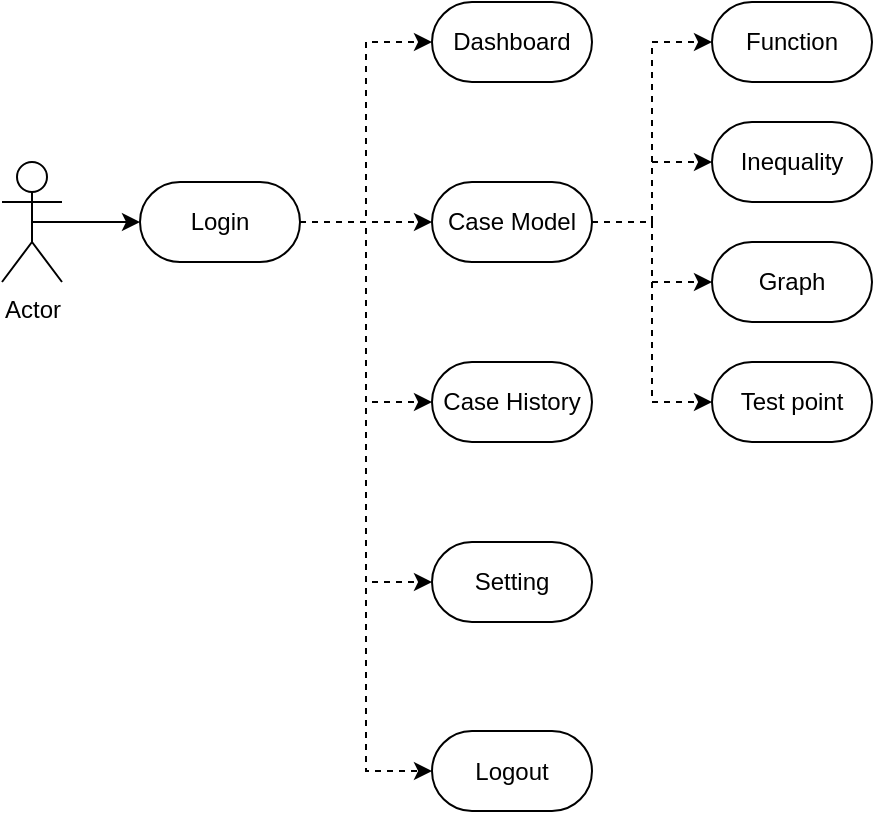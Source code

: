 <mxfile version="17.4.0" type="github" pages="6">
  <diagram id="x2OnH4yaNspLiFPI2viS" name="Use Case">
    <mxGraphModel dx="1082" dy="600" grid="1" gridSize="10" guides="1" tooltips="1" connect="1" arrows="1" fold="1" page="1" pageScale="1" pageWidth="827" pageHeight="1169" math="0" shadow="0">
      <root>
        <mxCell id="0" />
        <mxCell id="1" parent="0" />
        <mxCell id="QAJxTiEdz3j_jY4yzLuw-5" style="edgeStyle=orthogonalEdgeStyle;rounded=0;orthogonalLoop=1;jettySize=auto;html=1;exitX=0.5;exitY=0.5;exitDx=0;exitDy=0;exitPerimeter=0;entryX=0;entryY=0.5;entryDx=0;entryDy=0;" parent="1" source="QAJxTiEdz3j_jY4yzLuw-1" target="QAJxTiEdz3j_jY4yzLuw-4" edge="1">
          <mxGeometry relative="1" as="geometry" />
        </mxCell>
        <mxCell id="QAJxTiEdz3j_jY4yzLuw-1" value="Actor" style="shape=umlActor;verticalLabelPosition=bottom;verticalAlign=top;html=1;outlineConnect=0;" parent="1" vertex="1">
          <mxGeometry x="196" y="462" width="30" height="60" as="geometry" />
        </mxCell>
        <mxCell id="QAJxTiEdz3j_jY4yzLuw-8" style="edgeStyle=orthogonalEdgeStyle;rounded=0;orthogonalLoop=1;jettySize=auto;html=1;exitX=1;exitY=0.5;exitDx=0;exitDy=0;entryX=0;entryY=0.5;entryDx=0;entryDy=0;dashed=1;" parent="1" source="QAJxTiEdz3j_jY4yzLuw-4" target="QAJxTiEdz3j_jY4yzLuw-10" edge="1">
          <mxGeometry relative="1" as="geometry">
            <mxPoint x="401" y="372" as="targetPoint" />
          </mxGeometry>
        </mxCell>
        <mxCell id="QAJxTiEdz3j_jY4yzLuw-18" style="edgeStyle=orthogonalEdgeStyle;rounded=0;orthogonalLoop=1;jettySize=auto;html=1;exitX=1;exitY=0.5;exitDx=0;exitDy=0;entryX=0;entryY=0.5;entryDx=0;entryDy=0;dashed=1;" parent="1" source="QAJxTiEdz3j_jY4yzLuw-4" target="QAJxTiEdz3j_jY4yzLuw-11" edge="1">
          <mxGeometry relative="1" as="geometry" />
        </mxCell>
        <mxCell id="QAJxTiEdz3j_jY4yzLuw-24" style="edgeStyle=orthogonalEdgeStyle;rounded=0;orthogonalLoop=1;jettySize=auto;html=1;exitX=1;exitY=0.5;exitDx=0;exitDy=0;entryX=0;entryY=0.5;entryDx=0;entryDy=0;dashed=1;" parent="1" source="QAJxTiEdz3j_jY4yzLuw-4" target="QAJxTiEdz3j_jY4yzLuw-23" edge="1">
          <mxGeometry relative="1" as="geometry" />
        </mxCell>
        <mxCell id="QAJxTiEdz3j_jY4yzLuw-26" style="edgeStyle=orthogonalEdgeStyle;rounded=0;orthogonalLoop=1;jettySize=auto;html=1;exitX=1;exitY=0.5;exitDx=0;exitDy=0;entryX=0;entryY=0.5;entryDx=0;entryDy=0;dashed=1;" parent="1" source="QAJxTiEdz3j_jY4yzLuw-4" target="QAJxTiEdz3j_jY4yzLuw-25" edge="1">
          <mxGeometry relative="1" as="geometry" />
        </mxCell>
        <mxCell id="QAJxTiEdz3j_jY4yzLuw-28" style="edgeStyle=orthogonalEdgeStyle;rounded=0;orthogonalLoop=1;jettySize=auto;html=1;exitX=1;exitY=0.5;exitDx=0;exitDy=0;entryX=0;entryY=0.5;entryDx=0;entryDy=0;dashed=1;" parent="1" source="QAJxTiEdz3j_jY4yzLuw-4" target="QAJxTiEdz3j_jY4yzLuw-27" edge="1">
          <mxGeometry relative="1" as="geometry" />
        </mxCell>
        <mxCell id="QAJxTiEdz3j_jY4yzLuw-4" value="Login" style="rounded=1;whiteSpace=wrap;html=1;arcSize=50;" parent="1" vertex="1">
          <mxGeometry x="265" y="472" width="80" height="40" as="geometry" />
        </mxCell>
        <mxCell id="QAJxTiEdz3j_jY4yzLuw-10" value="Dashboard" style="rounded=1;whiteSpace=wrap;html=1;arcSize=50;" parent="1" vertex="1">
          <mxGeometry x="411" y="382" width="80" height="40" as="geometry" />
        </mxCell>
        <mxCell id="QAJxTiEdz3j_jY4yzLuw-19" style="edgeStyle=orthogonalEdgeStyle;rounded=0;orthogonalLoop=1;jettySize=auto;html=1;exitX=1;exitY=0.5;exitDx=0;exitDy=0;entryX=0;entryY=0.5;entryDx=0;entryDy=0;dashed=1;" parent="1" source="QAJxTiEdz3j_jY4yzLuw-11" target="QAJxTiEdz3j_jY4yzLuw-12" edge="1">
          <mxGeometry relative="1" as="geometry" />
        </mxCell>
        <mxCell id="QAJxTiEdz3j_jY4yzLuw-20" style="edgeStyle=orthogonalEdgeStyle;rounded=0;orthogonalLoop=1;jettySize=auto;html=1;exitX=1;exitY=0.5;exitDx=0;exitDy=0;entryX=0;entryY=0.5;entryDx=0;entryDy=0;dashed=1;" parent="1" source="QAJxTiEdz3j_jY4yzLuw-11" target="QAJxTiEdz3j_jY4yzLuw-13" edge="1">
          <mxGeometry relative="1" as="geometry" />
        </mxCell>
        <mxCell id="QAJxTiEdz3j_jY4yzLuw-21" style="edgeStyle=orthogonalEdgeStyle;rounded=0;orthogonalLoop=1;jettySize=auto;html=1;exitX=1;exitY=0.5;exitDx=0;exitDy=0;entryX=0;entryY=0.5;entryDx=0;entryDy=0;dashed=1;" parent="1" source="QAJxTiEdz3j_jY4yzLuw-11" target="QAJxTiEdz3j_jY4yzLuw-14" edge="1">
          <mxGeometry relative="1" as="geometry" />
        </mxCell>
        <mxCell id="QAJxTiEdz3j_jY4yzLuw-22" style="edgeStyle=orthogonalEdgeStyle;rounded=0;orthogonalLoop=1;jettySize=auto;html=1;exitX=1;exitY=0.5;exitDx=0;exitDy=0;entryX=0;entryY=0.5;entryDx=0;entryDy=0;dashed=1;" parent="1" source="QAJxTiEdz3j_jY4yzLuw-11" target="QAJxTiEdz3j_jY4yzLuw-16" edge="1">
          <mxGeometry relative="1" as="geometry" />
        </mxCell>
        <mxCell id="QAJxTiEdz3j_jY4yzLuw-11" value="Case Model" style="rounded=1;whiteSpace=wrap;html=1;arcSize=50;" parent="1" vertex="1">
          <mxGeometry x="411" y="472" width="80" height="40" as="geometry" />
        </mxCell>
        <mxCell id="QAJxTiEdz3j_jY4yzLuw-12" value="Function" style="rounded=1;whiteSpace=wrap;html=1;arcSize=50;" parent="1" vertex="1">
          <mxGeometry x="551" y="382" width="80" height="40" as="geometry" />
        </mxCell>
        <mxCell id="QAJxTiEdz3j_jY4yzLuw-13" value="Inequality" style="rounded=1;whiteSpace=wrap;html=1;arcSize=50;" parent="1" vertex="1">
          <mxGeometry x="551" y="442" width="80" height="40" as="geometry" />
        </mxCell>
        <mxCell id="QAJxTiEdz3j_jY4yzLuw-14" value="Graph" style="rounded=1;whiteSpace=wrap;html=1;arcSize=50;" parent="1" vertex="1">
          <mxGeometry x="551" y="502" width="80" height="40" as="geometry" />
        </mxCell>
        <mxCell id="QAJxTiEdz3j_jY4yzLuw-16" value="Test point" style="rounded=1;whiteSpace=wrap;html=1;arcSize=50;" parent="1" vertex="1">
          <mxGeometry x="551" y="562" width="80" height="40" as="geometry" />
        </mxCell>
        <mxCell id="QAJxTiEdz3j_jY4yzLuw-23" value="Case History" style="rounded=1;whiteSpace=wrap;html=1;arcSize=50;" parent="1" vertex="1">
          <mxGeometry x="411" y="562" width="80" height="40" as="geometry" />
        </mxCell>
        <mxCell id="QAJxTiEdz3j_jY4yzLuw-25" value="Setting" style="rounded=1;whiteSpace=wrap;html=1;arcSize=50;" parent="1" vertex="1">
          <mxGeometry x="411" y="652" width="80" height="40" as="geometry" />
        </mxCell>
        <mxCell id="QAJxTiEdz3j_jY4yzLuw-27" value="Logout" style="rounded=1;whiteSpace=wrap;html=1;arcSize=50;" parent="1" vertex="1">
          <mxGeometry x="411" y="746.5" width="80" height="40" as="geometry" />
        </mxCell>
      </root>
    </mxGraphModel>
  </diagram>
  <diagram id="7gFN1g0bOJP9M0mqMx-P" name="Activity Login">
    <mxGraphModel dx="1082" dy="600" grid="1" gridSize="10" guides="1" tooltips="1" connect="1" arrows="1" fold="1" page="1" pageScale="1" pageWidth="827" pageHeight="1169" math="0" shadow="0">
      <root>
        <mxCell id="yvqhJPSzyBjamLUrn4Xq-0" />
        <mxCell id="yvqhJPSzyBjamLUrn4Xq-1" parent="yvqhJPSzyBjamLUrn4Xq-0" />
        <mxCell id="yvqhJPSzyBjamLUrn4Xq-2" value="" style="shape=table;startSize=0;container=1;collapsible=0;childLayout=tableLayout;rounded=0;" parent="yvqhJPSzyBjamLUrn4Xq-1" vertex="1">
          <mxGeometry x="234" y="193" width="360" height="447" as="geometry" />
        </mxCell>
        <mxCell id="yvqhJPSzyBjamLUrn4Xq-3" value="" style="shape=partialRectangle;collapsible=0;dropTarget=0;pointerEvents=0;fillColor=none;top=0;left=0;bottom=0;right=0;points=[[0,0.5],[1,0.5]];portConstraint=eastwest;" parent="yvqhJPSzyBjamLUrn4Xq-2" vertex="1">
          <mxGeometry width="360" height="46" as="geometry" />
        </mxCell>
        <mxCell id="yvqhJPSzyBjamLUrn4Xq-4" value="&lt;font style=&quot;font-size: 20px&quot;&gt;&lt;b&gt;User&lt;/b&gt;&lt;/font&gt;" style="shape=partialRectangle;html=1;whiteSpace=wrap;connectable=0;overflow=hidden;fillColor=none;top=0;left=0;bottom=0;right=0;pointerEvents=1;" parent="yvqhJPSzyBjamLUrn4Xq-3" vertex="1">
          <mxGeometry width="180" height="46" as="geometry">
            <mxRectangle width="180" height="46" as="alternateBounds" />
          </mxGeometry>
        </mxCell>
        <mxCell id="yvqhJPSzyBjamLUrn4Xq-5" value="&lt;font size=&quot;1&quot;&gt;&lt;b style=&quot;font-size: 20px&quot;&gt;System&lt;/b&gt;&lt;/font&gt;" style="shape=partialRectangle;html=1;whiteSpace=wrap;connectable=0;overflow=hidden;fillColor=none;top=0;left=0;bottom=0;right=0;pointerEvents=1;" parent="yvqhJPSzyBjamLUrn4Xq-3" vertex="1">
          <mxGeometry x="180" width="180" height="46" as="geometry">
            <mxRectangle width="180" height="46" as="alternateBounds" />
          </mxGeometry>
        </mxCell>
        <mxCell id="yvqhJPSzyBjamLUrn4Xq-6" value="" style="shape=partialRectangle;collapsible=0;dropTarget=0;pointerEvents=0;fillColor=none;top=0;left=0;bottom=0;right=0;points=[[0,0.5],[1,0.5]];portConstraint=eastwest;" parent="yvqhJPSzyBjamLUrn4Xq-2" vertex="1">
          <mxGeometry y="46" width="360" height="401" as="geometry" />
        </mxCell>
        <mxCell id="yvqhJPSzyBjamLUrn4Xq-7" value="" style="shape=partialRectangle;html=1;whiteSpace=wrap;connectable=0;overflow=hidden;fillColor=none;top=0;left=0;bottom=0;right=0;pointerEvents=1;" parent="yvqhJPSzyBjamLUrn4Xq-6" vertex="1">
          <mxGeometry width="180" height="401" as="geometry">
            <mxRectangle width="180" height="401" as="alternateBounds" />
          </mxGeometry>
        </mxCell>
        <mxCell id="yvqhJPSzyBjamLUrn4Xq-8" value="" style="shape=partialRectangle;html=1;whiteSpace=wrap;connectable=0;overflow=hidden;fillColor=none;top=0;left=0;bottom=0;right=0;pointerEvents=1;" parent="yvqhJPSzyBjamLUrn4Xq-6" vertex="1">
          <mxGeometry x="180" width="180" height="401" as="geometry">
            <mxRectangle width="180" height="401" as="alternateBounds" />
          </mxGeometry>
        </mxCell>
        <mxCell id="yvqhJPSzyBjamLUrn4Xq-9" value="" style="ellipse;html=1;shape=startState;fillColor=#000000;strokeColor=#ff0000;" parent="yvqhJPSzyBjamLUrn4Xq-1" vertex="1">
          <mxGeometry x="309" y="260" width="30" height="30" as="geometry" />
        </mxCell>
        <mxCell id="yvqhJPSzyBjamLUrn4Xq-10" value="" style="edgeStyle=orthogonalEdgeStyle;html=1;verticalAlign=bottom;endArrow=open;endSize=8;strokeColor=#ff0000;rounded=0;" parent="yvqhJPSzyBjamLUrn4Xq-1" source="yvqhJPSzyBjamLUrn4Xq-9" target="yvqhJPSzyBjamLUrn4Xq-11" edge="1">
          <mxGeometry relative="1" as="geometry">
            <mxPoint x="324" y="350" as="targetPoint" />
          </mxGeometry>
        </mxCell>
        <mxCell id="yvqhJPSzyBjamLUrn4Xq-13" style="edgeStyle=orthogonalEdgeStyle;rounded=0;orthogonalLoop=1;jettySize=auto;html=1;exitX=0.5;exitY=1;exitDx=0;exitDy=0;fillColor=#e51400;strokeColor=#FF3333;" parent="yvqhJPSzyBjamLUrn4Xq-1" source="yvqhJPSzyBjamLUrn4Xq-11" target="yvqhJPSzyBjamLUrn4Xq-12" edge="1">
          <mxGeometry relative="1" as="geometry" />
        </mxCell>
        <mxCell id="yvqhJPSzyBjamLUrn4Xq-11" value="Login Menu" style="rounded=1;whiteSpace=wrap;html=1;arcSize=50;" parent="yvqhJPSzyBjamLUrn4Xq-1" vertex="1">
          <mxGeometry x="460" y="257.5" width="86" height="35" as="geometry" />
        </mxCell>
        <mxCell id="yvqhJPSzyBjamLUrn4Xq-21" value="" style="edgeStyle=orthogonalEdgeStyle;rounded=0;orthogonalLoop=1;jettySize=auto;html=1;strokeColor=#FF3333;" parent="yvqhJPSzyBjamLUrn4Xq-1" source="yvqhJPSzyBjamLUrn4Xq-12" target="yvqhJPSzyBjamLUrn4Xq-14" edge="1">
          <mxGeometry relative="1" as="geometry" />
        </mxCell>
        <mxCell id="yvqhJPSzyBjamLUrn4Xq-12" value="Login Form" style="rounded=1;whiteSpace=wrap;html=1;arcSize=50;" parent="yvqhJPSzyBjamLUrn4Xq-1" vertex="1">
          <mxGeometry x="460" y="320" width="86" height="35" as="geometry" />
        </mxCell>
        <mxCell id="yvqhJPSzyBjamLUrn4Xq-22" value="" style="edgeStyle=orthogonalEdgeStyle;rounded=0;orthogonalLoop=1;jettySize=auto;html=1;strokeColor=#FF3333;" parent="yvqhJPSzyBjamLUrn4Xq-1" source="yvqhJPSzyBjamLUrn4Xq-14" target="yvqhJPSzyBjamLUrn4Xq-15" edge="1">
          <mxGeometry relative="1" as="geometry" />
        </mxCell>
        <mxCell id="yvqhJPSzyBjamLUrn4Xq-14" value="Username Input" style="rounded=1;whiteSpace=wrap;html=1;arcSize=50;" parent="yvqhJPSzyBjamLUrn4Xq-1" vertex="1">
          <mxGeometry x="281" y="320" width="86" height="35" as="geometry" />
        </mxCell>
        <mxCell id="yvqhJPSzyBjamLUrn4Xq-23" value="" style="edgeStyle=orthogonalEdgeStyle;rounded=0;orthogonalLoop=1;jettySize=auto;html=1;strokeColor=#FF3333;" parent="yvqhJPSzyBjamLUrn4Xq-1" source="yvqhJPSzyBjamLUrn4Xq-15" target="yvqhJPSzyBjamLUrn4Xq-17" edge="1">
          <mxGeometry relative="1" as="geometry" />
        </mxCell>
        <mxCell id="yvqhJPSzyBjamLUrn4Xq-15" value="Password&amp;nbsp; Input" style="rounded=1;whiteSpace=wrap;html=1;arcSize=50;" parent="yvqhJPSzyBjamLUrn4Xq-1" vertex="1">
          <mxGeometry x="281" y="380" width="86" height="35" as="geometry" />
        </mxCell>
        <mxCell id="yvqhJPSzyBjamLUrn4Xq-25" style="edgeStyle=orthogonalEdgeStyle;rounded=0;orthogonalLoop=1;jettySize=auto;html=1;exitX=0.5;exitY=1;exitDx=0;exitDy=0;strokeColor=#FF3333;" parent="yvqhJPSzyBjamLUrn4Xq-1" source="yvqhJPSzyBjamLUrn4Xq-17" target="yvqhJPSzyBjamLUrn4Xq-18" edge="1">
          <mxGeometry relative="1" as="geometry" />
        </mxCell>
        <mxCell id="yvqhJPSzyBjamLUrn4Xq-17" value="Check Validity" style="rounded=1;whiteSpace=wrap;html=1;arcSize=23;" parent="yvqhJPSzyBjamLUrn4Xq-1" vertex="1">
          <mxGeometry x="460" y="380" width="86" height="35" as="geometry" />
        </mxCell>
        <mxCell id="yvqhJPSzyBjamLUrn4Xq-27" style="edgeStyle=orthogonalEdgeStyle;rounded=0;orthogonalLoop=1;jettySize=auto;html=1;exitX=0.5;exitY=1;exitDx=0;exitDy=0;entryX=0.5;entryY=0;entryDx=0;entryDy=0;strokeColor=#FF3333;" parent="yvqhJPSzyBjamLUrn4Xq-1" source="yvqhJPSzyBjamLUrn4Xq-18" target="yvqhJPSzyBjamLUrn4Xq-19" edge="1">
          <mxGeometry relative="1" as="geometry" />
        </mxCell>
        <mxCell id="yvqhJPSzyBjamLUrn4Xq-29" style="edgeStyle=orthogonalEdgeStyle;rounded=0;orthogonalLoop=1;jettySize=auto;html=1;exitX=0;exitY=0.5;exitDx=0;exitDy=0;entryX=0;entryY=0.5;entryDx=0;entryDy=0;strokeColor=#FF3333;" parent="yvqhJPSzyBjamLUrn4Xq-1" source="yvqhJPSzyBjamLUrn4Xq-18" target="yvqhJPSzyBjamLUrn4Xq-14" edge="1">
          <mxGeometry relative="1" as="geometry" />
        </mxCell>
        <mxCell id="yvqhJPSzyBjamLUrn4Xq-18" value="" style="rhombus;whiteSpace=wrap;html=1;rounded=0;" parent="yvqhJPSzyBjamLUrn4Xq-1" vertex="1">
          <mxGeometry x="473" y="440" width="60" height="60" as="geometry" />
        </mxCell>
        <mxCell id="yvqhJPSzyBjamLUrn4Xq-28" value="" style="edgeStyle=orthogonalEdgeStyle;rounded=0;orthogonalLoop=1;jettySize=auto;html=1;strokeColor=#FF3333;" parent="yvqhJPSzyBjamLUrn4Xq-1" source="yvqhJPSzyBjamLUrn4Xq-19" target="yvqhJPSzyBjamLUrn4Xq-20" edge="1">
          <mxGeometry relative="1" as="geometry" />
        </mxCell>
        <mxCell id="yvqhJPSzyBjamLUrn4Xq-19" value="Dashboard" style="rounded=1;whiteSpace=wrap;html=1;arcSize=23;" parent="yvqhJPSzyBjamLUrn4Xq-1" vertex="1">
          <mxGeometry x="460" y="530" width="86" height="35" as="geometry" />
        </mxCell>
        <mxCell id="yvqhJPSzyBjamLUrn4Xq-20" value="" style="ellipse;html=1;shape=endState;fillColor=#000000;strokeColor=#ff0000;rounded=0;" parent="yvqhJPSzyBjamLUrn4Xq-1" vertex="1">
          <mxGeometry x="488" y="600" width="30" height="30" as="geometry" />
        </mxCell>
        <mxCell id="yvqhJPSzyBjamLUrn4Xq-30" value="[valid]" style="text;html=1;strokeColor=none;fillColor=none;align=center;verticalAlign=middle;whiteSpace=wrap;rounded=0;" parent="yvqhJPSzyBjamLUrn4Xq-1" vertex="1">
          <mxGeometry x="500" y="500" width="60" height="30" as="geometry" />
        </mxCell>
        <mxCell id="yvqhJPSzyBjamLUrn4Xq-31" value="[invalid]" style="text;html=1;strokeColor=none;fillColor=none;align=center;verticalAlign=middle;whiteSpace=wrap;rounded=0;" parent="yvqhJPSzyBjamLUrn4Xq-1" vertex="1">
          <mxGeometry x="414" y="470" width="60" height="30" as="geometry" />
        </mxCell>
      </root>
    </mxGraphModel>
  </diagram>
  <diagram id="7RAN4s2gW3F6oVOVUPJ_" name="Activity Case Model">
    <mxGraphModel dx="1296" dy="733" grid="1" gridSize="10" guides="1" tooltips="1" connect="1" arrows="1" fold="1" page="1" pageScale="1" pageWidth="827" pageHeight="1169" math="0" shadow="0">
      <root>
        <mxCell id="sXIdPL2NeAkGaXS9qX1d-0" />
        <mxCell id="sXIdPL2NeAkGaXS9qX1d-1" parent="sXIdPL2NeAkGaXS9qX1d-0" />
        <mxCell id="ZuH2BK77KC4Iebh2WTaY-0" value="" style="shape=table;startSize=0;container=1;collapsible=0;childLayout=tableLayout;rounded=0;" parent="sXIdPL2NeAkGaXS9qX1d-1" vertex="1">
          <mxGeometry x="80" y="193" width="616" height="647" as="geometry" />
        </mxCell>
        <mxCell id="ZuH2BK77KC4Iebh2WTaY-1" value="" style="shape=partialRectangle;collapsible=0;dropTarget=0;pointerEvents=0;fillColor=none;top=0;left=0;bottom=0;right=0;points=[[0,0.5],[1,0.5]];portConstraint=eastwest;" parent="ZuH2BK77KC4Iebh2WTaY-0" vertex="1">
          <mxGeometry width="616" height="52" as="geometry" />
        </mxCell>
        <mxCell id="ZuH2BK77KC4Iebh2WTaY-2" value="&lt;font style=&quot;font-size: 20px&quot;&gt;&lt;b&gt;User&lt;/b&gt;&lt;/font&gt;" style="shape=partialRectangle;html=1;whiteSpace=wrap;connectable=0;overflow=hidden;fillColor=none;top=0;left=0;bottom=0;right=0;pointerEvents=1;" parent="ZuH2BK77KC4Iebh2WTaY-1" vertex="1">
          <mxGeometry width="430" height="52" as="geometry">
            <mxRectangle width="430" height="52" as="alternateBounds" />
          </mxGeometry>
        </mxCell>
        <mxCell id="ZuH2BK77KC4Iebh2WTaY-3" value="&lt;font size=&quot;1&quot;&gt;&lt;b style=&quot;font-size: 20px&quot;&gt;System&lt;/b&gt;&lt;/font&gt;" style="shape=partialRectangle;html=1;whiteSpace=wrap;connectable=0;overflow=hidden;fillColor=none;top=0;left=0;bottom=0;right=0;pointerEvents=1;" parent="ZuH2BK77KC4Iebh2WTaY-1" vertex="1">
          <mxGeometry x="430" width="186" height="52" as="geometry">
            <mxRectangle width="186" height="52" as="alternateBounds" />
          </mxGeometry>
        </mxCell>
        <mxCell id="ZuH2BK77KC4Iebh2WTaY-4" value="" style="shape=partialRectangle;collapsible=0;dropTarget=0;pointerEvents=0;fillColor=none;top=0;left=0;bottom=0;right=0;points=[[0,0.5],[1,0.5]];portConstraint=eastwest;" parent="ZuH2BK77KC4Iebh2WTaY-0" vertex="1">
          <mxGeometry y="52" width="616" height="595" as="geometry" />
        </mxCell>
        <mxCell id="ZuH2BK77KC4Iebh2WTaY-5" value="" style="shape=partialRectangle;html=1;whiteSpace=wrap;connectable=0;overflow=hidden;fillColor=none;top=0;left=0;bottom=0;right=0;pointerEvents=1;" parent="ZuH2BK77KC4Iebh2WTaY-4" vertex="1">
          <mxGeometry width="430" height="595" as="geometry">
            <mxRectangle width="430" height="595" as="alternateBounds" />
          </mxGeometry>
        </mxCell>
        <mxCell id="ZuH2BK77KC4Iebh2WTaY-6" value="" style="shape=partialRectangle;html=1;whiteSpace=wrap;connectable=0;overflow=hidden;fillColor=none;top=0;left=0;bottom=0;right=0;pointerEvents=1;" parent="ZuH2BK77KC4Iebh2WTaY-4" vertex="1">
          <mxGeometry x="430" width="186" height="595" as="geometry">
            <mxRectangle width="186" height="595" as="alternateBounds" />
          </mxGeometry>
        </mxCell>
        <mxCell id="9t1DaHAfgvh4xPUO5fhr-0" value="" style="ellipse;html=1;shape=startState;fillColor=#000000;strokeColor=#ff0000;" parent="sXIdPL2NeAkGaXS9qX1d-1" vertex="1">
          <mxGeometry x="290" y="260" width="30" height="30" as="geometry" />
        </mxCell>
        <mxCell id="9t1DaHAfgvh4xPUO5fhr-1" value="" style="edgeStyle=orthogonalEdgeStyle;html=1;verticalAlign=bottom;endArrow=open;endSize=8;strokeColor=#ff0000;rounded=0;entryX=0.5;entryY=0;entryDx=0;entryDy=0;" parent="sXIdPL2NeAkGaXS9qX1d-1" source="9t1DaHAfgvh4xPUO5fhr-0" target="9t1DaHAfgvh4xPUO5fhr-3" edge="1">
          <mxGeometry relative="1" as="geometry">
            <mxPoint x="340" y="350" as="targetPoint" />
          </mxGeometry>
        </mxCell>
        <mxCell id="9t1DaHAfgvh4xPUO5fhr-2" value="Start" style="text;html=1;strokeColor=none;fillColor=none;align=center;verticalAlign=middle;whiteSpace=wrap;rounded=0;" parent="sXIdPL2NeAkGaXS9qX1d-1" vertex="1">
          <mxGeometry x="335" y="260" width="60" height="30" as="geometry" />
        </mxCell>
        <mxCell id="WmHoMpCGqhAbrJb0ALeI-5" style="edgeStyle=orthogonalEdgeStyle;rounded=0;orthogonalLoop=1;jettySize=auto;html=1;exitX=1;exitY=0.5;exitDx=0;exitDy=0;strokeColor=#FF3333;entryX=0;entryY=0.5;entryDx=0;entryDy=0;" parent="sXIdPL2NeAkGaXS9qX1d-1" source="9t1DaHAfgvh4xPUO5fhr-3" target="9t1DaHAfgvh4xPUO5fhr-4" edge="1">
          <mxGeometry relative="1" as="geometry" />
        </mxCell>
        <mxCell id="9t1DaHAfgvh4xPUO5fhr-3" value="Login success" style="rounded=1;whiteSpace=wrap;html=1;arcSize=50;" parent="sXIdPL2NeAkGaXS9qX1d-1" vertex="1">
          <mxGeometry x="255" y="350" width="100" height="30" as="geometry" />
        </mxCell>
        <mxCell id="9Ncah4vxUoRM5-o1qhxw-0" style="edgeStyle=orthogonalEdgeStyle;rounded=0;orthogonalLoop=1;jettySize=auto;html=1;exitX=0.5;exitY=1;exitDx=0;exitDy=0;entryX=1;entryY=0.5;entryDx=0;entryDy=0;strokeColor=#FF3333;" edge="1" parent="sXIdPL2NeAkGaXS9qX1d-1" source="9t1DaHAfgvh4xPUO5fhr-4" target="9t1DaHAfgvh4xPUO5fhr-5">
          <mxGeometry relative="1" as="geometry" />
        </mxCell>
        <mxCell id="9t1DaHAfgvh4xPUO5fhr-4" value="Main Menu" style="rounded=1;whiteSpace=wrap;html=1;arcSize=50;" parent="sXIdPL2NeAkGaXS9qX1d-1" vertex="1">
          <mxGeometry x="560" y="350" width="100" height="30" as="geometry" />
        </mxCell>
        <mxCell id="WmHoMpCGqhAbrJb0ALeI-6" style="edgeStyle=orthogonalEdgeStyle;rounded=0;orthogonalLoop=1;jettySize=auto;html=1;exitX=0.5;exitY=1;exitDx=0;exitDy=0;entryX=0.5;entryY=0;entryDx=0;entryDy=0;strokeColor=#FF3333;" parent="sXIdPL2NeAkGaXS9qX1d-1" source="9t1DaHAfgvh4xPUO5fhr-5" target="9t1DaHAfgvh4xPUO5fhr-6" edge="1">
          <mxGeometry relative="1" as="geometry" />
        </mxCell>
        <mxCell id="9t1DaHAfgvh4xPUO5fhr-5" value="" style="rounded=0;whiteSpace=wrap;html=1;gradientColor=none;gradientDirection=east;fillColor=#000000;sketch=1;glass=0;strokeWidth=0;perimeterSpacing=0;" parent="sXIdPL2NeAkGaXS9qX1d-1" vertex="1">
          <mxGeometry x="260" y="410" width="90" height="40" as="geometry" />
        </mxCell>
        <mxCell id="WmHoMpCGqhAbrJb0ALeI-7" style="edgeStyle=orthogonalEdgeStyle;rounded=0;orthogonalLoop=1;jettySize=auto;html=1;exitX=0.5;exitY=1;exitDx=0;exitDy=0;entryX=0.5;entryY=0;entryDx=0;entryDy=0;strokeColor=#FF3333;" parent="sXIdPL2NeAkGaXS9qX1d-1" source="9t1DaHAfgvh4xPUO5fhr-6" target="WmHoMpCGqhAbrJb0ALeI-1" edge="1">
          <mxGeometry relative="1" as="geometry" />
        </mxCell>
        <mxCell id="WmHoMpCGqhAbrJb0ALeI-8" style="edgeStyle=orthogonalEdgeStyle;rounded=0;orthogonalLoop=1;jettySize=auto;html=1;exitX=0.5;exitY=1;exitDx=0;exitDy=0;entryX=0.5;entryY=0;entryDx=0;entryDy=0;strokeColor=#FF3333;" parent="sXIdPL2NeAkGaXS9qX1d-1" source="9t1DaHAfgvh4xPUO5fhr-6" target="WmHoMpCGqhAbrJb0ALeI-3" edge="1">
          <mxGeometry relative="1" as="geometry" />
        </mxCell>
        <mxCell id="WmHoMpCGqhAbrJb0ALeI-9" style="edgeStyle=orthogonalEdgeStyle;rounded=0;orthogonalLoop=1;jettySize=auto;html=1;exitX=0.5;exitY=1;exitDx=0;exitDy=0;entryX=0.5;entryY=0;entryDx=0;entryDy=0;strokeColor=#FF3333;" parent="sXIdPL2NeAkGaXS9qX1d-1" source="9t1DaHAfgvh4xPUO5fhr-6" target="WmHoMpCGqhAbrJb0ALeI-2" edge="1">
          <mxGeometry relative="1" as="geometry" />
        </mxCell>
        <mxCell id="WmHoMpCGqhAbrJb0ALeI-10" style="edgeStyle=orthogonalEdgeStyle;rounded=0;orthogonalLoop=1;jettySize=auto;html=1;exitX=0.5;exitY=1;exitDx=0;exitDy=0;entryX=0.5;entryY=0;entryDx=0;entryDy=0;strokeColor=#FF3333;" parent="sXIdPL2NeAkGaXS9qX1d-1" source="9t1DaHAfgvh4xPUO5fhr-6" target="WmHoMpCGqhAbrJb0ALeI-0" edge="1">
          <mxGeometry relative="1" as="geometry" />
        </mxCell>
        <mxCell id="9t1DaHAfgvh4xPUO5fhr-6" value="Data Model Case Menu" style="rounded=1;whiteSpace=wrap;html=1;arcSize=50;" parent="sXIdPL2NeAkGaXS9qX1d-1" vertex="1">
          <mxGeometry x="250" y="470" width="110" height="40" as="geometry" />
        </mxCell>
        <mxCell id="WmHoMpCGqhAbrJb0ALeI-15" style="edgeStyle=orthogonalEdgeStyle;rounded=0;orthogonalLoop=1;jettySize=auto;html=1;exitX=0.5;exitY=1;exitDx=0;exitDy=0;strokeColor=#FF3333;" parent="sXIdPL2NeAkGaXS9qX1d-1" source="WmHoMpCGqhAbrJb0ALeI-0" target="WmHoMpCGqhAbrJb0ALeI-11" edge="1">
          <mxGeometry relative="1" as="geometry" />
        </mxCell>
        <mxCell id="WmHoMpCGqhAbrJb0ALeI-0" value="Function" style="rounded=1;whiteSpace=wrap;html=1;arcSize=50;" parent="sXIdPL2NeAkGaXS9qX1d-1" vertex="1">
          <mxGeometry x="120" y="565" width="80" height="40" as="geometry" />
        </mxCell>
        <mxCell id="WmHoMpCGqhAbrJb0ALeI-14" style="edgeStyle=orthogonalEdgeStyle;rounded=0;orthogonalLoop=1;jettySize=auto;html=1;exitX=0.5;exitY=1;exitDx=0;exitDy=0;entryX=0.5;entryY=0;entryDx=0;entryDy=0;strokeColor=#FF3333;" parent="sXIdPL2NeAkGaXS9qX1d-1" source="WmHoMpCGqhAbrJb0ALeI-1" target="WmHoMpCGqhAbrJb0ALeI-11" edge="1">
          <mxGeometry relative="1" as="geometry" />
        </mxCell>
        <mxCell id="WmHoMpCGqhAbrJb0ALeI-1" value="Inequality" style="rounded=1;whiteSpace=wrap;html=1;arcSize=50;" parent="sXIdPL2NeAkGaXS9qX1d-1" vertex="1">
          <mxGeometry x="215" y="565" width="80" height="40" as="geometry" />
        </mxCell>
        <mxCell id="WmHoMpCGqhAbrJb0ALeI-13" style="edgeStyle=orthogonalEdgeStyle;rounded=0;orthogonalLoop=1;jettySize=auto;html=1;exitX=0.5;exitY=1;exitDx=0;exitDy=0;strokeColor=#FF3333;" parent="sXIdPL2NeAkGaXS9qX1d-1" source="WmHoMpCGqhAbrJb0ALeI-2" target="WmHoMpCGqhAbrJb0ALeI-11" edge="1">
          <mxGeometry relative="1" as="geometry" />
        </mxCell>
        <mxCell id="WmHoMpCGqhAbrJb0ALeI-2" value="Graph" style="rounded=1;whiteSpace=wrap;html=1;arcSize=50;" parent="sXIdPL2NeAkGaXS9qX1d-1" vertex="1">
          <mxGeometry x="413.5" y="565" width="80" height="40" as="geometry" />
        </mxCell>
        <mxCell id="WmHoMpCGqhAbrJb0ALeI-12" style="edgeStyle=orthogonalEdgeStyle;rounded=0;orthogonalLoop=1;jettySize=auto;html=1;exitX=0.5;exitY=1;exitDx=0;exitDy=0;strokeColor=#FF3333;" parent="sXIdPL2NeAkGaXS9qX1d-1" source="WmHoMpCGqhAbrJb0ALeI-3" target="WmHoMpCGqhAbrJb0ALeI-11" edge="1">
          <mxGeometry relative="1" as="geometry" />
        </mxCell>
        <mxCell id="WmHoMpCGqhAbrJb0ALeI-3" value="Test point" style="rounded=1;whiteSpace=wrap;html=1;arcSize=50;" parent="sXIdPL2NeAkGaXS9qX1d-1" vertex="1">
          <mxGeometry x="315" y="565" width="80" height="40" as="geometry" />
        </mxCell>
        <mxCell id="WmHoMpCGqhAbrJb0ALeI-18" style="edgeStyle=orthogonalEdgeStyle;rounded=0;orthogonalLoop=1;jettySize=auto;html=1;exitX=1;exitY=0.5;exitDx=0;exitDy=0;entryX=0;entryY=0.5;entryDx=0;entryDy=0;strokeColor=#FF3333;" parent="sXIdPL2NeAkGaXS9qX1d-1" source="WmHoMpCGqhAbrJb0ALeI-11" target="WmHoMpCGqhAbrJb0ALeI-16" edge="1">
          <mxGeometry relative="1" as="geometry" />
        </mxCell>
        <mxCell id="WmHoMpCGqhAbrJb0ALeI-11" value="" style="rounded=0;whiteSpace=wrap;html=1;gradientColor=none;gradientDirection=east;fillColor=#000000;sketch=1;glass=0;strokeWidth=0;perimeterSpacing=0;" parent="sXIdPL2NeAkGaXS9qX1d-1" vertex="1">
          <mxGeometry x="260" y="660" width="90" height="40" as="geometry" />
        </mxCell>
        <mxCell id="WmHoMpCGqhAbrJb0ALeI-19" style="edgeStyle=orthogonalEdgeStyle;rounded=0;orthogonalLoop=1;jettySize=auto;html=1;exitX=0.5;exitY=1;exitDx=0;exitDy=0;entryX=0.5;entryY=0;entryDx=0;entryDy=0;strokeColor=#FF3333;" parent="sXIdPL2NeAkGaXS9qX1d-1" source="WmHoMpCGqhAbrJb0ALeI-16" target="WmHoMpCGqhAbrJb0ALeI-17" edge="1">
          <mxGeometry relative="1" as="geometry" />
        </mxCell>
        <mxCell id="WmHoMpCGqhAbrJb0ALeI-16" value="Store and Display Case Model Data" style="rounded=1;whiteSpace=wrap;html=1;glass=0;sketch=0;strokeWidth=2;fillColor=#FFFFFF;gradientColor=none;gradientDirection=east;strokeColor=default;" parent="sXIdPL2NeAkGaXS9qX1d-1" vertex="1">
          <mxGeometry x="550" y="650" width="120" height="60" as="geometry" />
        </mxCell>
        <mxCell id="WmHoMpCGqhAbrJb0ALeI-17" value="" style="ellipse;html=1;shape=endState;fillColor=#000000;strokeColor=#ff0000;rounded=1;glass=0;sketch=0;" parent="sXIdPL2NeAkGaXS9qX1d-1" vertex="1">
          <mxGeometry x="595" y="780" width="30" height="30" as="geometry" />
        </mxCell>
      </root>
    </mxGraphModel>
  </diagram>
  <diagram id="5BrkE-ilML5aBOh6gxK_" name="Page-4">
    <mxGraphModel dx="630" dy="356" grid="1" gridSize="10" guides="1" tooltips="1" connect="1" arrows="1" fold="1" page="1" pageScale="1" pageWidth="850" pageHeight="1100" math="0" shadow="0">
      <root>
        <mxCell id="ccBcg__gbHhYO0yvkfbR-0" />
        <mxCell id="ccBcg__gbHhYO0yvkfbR-1" parent="ccBcg__gbHhYO0yvkfbR-0" />
        <mxCell id="ccBcg__gbHhYO0yvkfbR-33" value="" style="endArrow=none;dashed=1;html=1;strokeWidth=1;rounded=0;entryX=0.5;entryY=1;entryDx=0;entryDy=0;jumpSize=12;" edge="1" parent="ccBcg__gbHhYO0yvkfbR-1">
          <mxGeometry width="50" height="50" relative="1" as="geometry">
            <mxPoint x="584.71" y="421.429" as="sourcePoint" />
            <mxPoint x="584.71" y="220" as="targetPoint" />
          </mxGeometry>
        </mxCell>
        <mxCell id="ccBcg__gbHhYO0yvkfbR-23" value="" style="endArrow=none;dashed=1;html=1;strokeWidth=1;rounded=0;entryX=0.5;entryY=1;entryDx=0;entryDy=0;jumpSize=12;" edge="1" parent="ccBcg__gbHhYO0yvkfbR-1">
          <mxGeometry width="50" height="50" relative="1" as="geometry">
            <mxPoint x="484.71" y="421.429" as="sourcePoint" />
            <mxPoint x="484.71" y="220" as="targetPoint" />
          </mxGeometry>
        </mxCell>
        <mxCell id="ccBcg__gbHhYO0yvkfbR-15" value="" style="endArrow=none;html=1;strokeWidth=1;rounded=0;entryX=0.5;entryY=1;entryDx=0;entryDy=0;jumpSize=12;dashed=1;" edge="1" parent="ccBcg__gbHhYO0yvkfbR-1" target="ccBcg__gbHhYO0yvkfbR-13">
          <mxGeometry width="50" height="50" relative="1" as="geometry">
            <mxPoint x="325" y="421.429" as="sourcePoint" />
            <mxPoint x="250" y="190" as="targetPoint" />
          </mxGeometry>
        </mxCell>
        <mxCell id="ccBcg__gbHhYO0yvkfbR-2" value="" style="shape=umlActor;verticalLabelPosition=bottom;verticalAlign=top;html=1;outlineConnect=0;" vertex="1" parent="ccBcg__gbHhYO0yvkfbR-1">
          <mxGeometry x="160" y="150" width="40" height="70" as="geometry" />
        </mxCell>
        <mxCell id="ccBcg__gbHhYO0yvkfbR-5" value="" style="endArrow=classicThin;html=1;rounded=0;strokeColor=#000000;exitX=0.974;exitY=0;exitDx=0;exitDy=0;exitPerimeter=0;endFill=1;" edge="1" parent="ccBcg__gbHhYO0yvkfbR-1" source="ccBcg__gbHhYO0yvkfbR-3">
          <mxGeometry width="50" height="50" relative="1" as="geometry">
            <mxPoint x="190" y="280" as="sourcePoint" />
            <mxPoint x="320" y="280" as="targetPoint" />
          </mxGeometry>
        </mxCell>
        <mxCell id="ccBcg__gbHhYO0yvkfbR-6" value="" style="endArrow=none;html=1;rounded=0;strokeColor=#000000;" edge="1" parent="ccBcg__gbHhYO0yvkfbR-1" target="ccBcg__gbHhYO0yvkfbR-2">
          <mxGeometry width="50" height="50" relative="1" as="geometry">
            <mxPoint x="180" y="420.577" as="sourcePoint" />
            <mxPoint x="230" y="280" as="targetPoint" />
          </mxGeometry>
        </mxCell>
        <mxCell id="ccBcg__gbHhYO0yvkfbR-3" value="" style="html=1;points=[];perimeter=orthogonalPerimeter;" vertex="1" parent="ccBcg__gbHhYO0yvkfbR-1">
          <mxGeometry x="175" y="280" width="10" height="80" as="geometry" />
        </mxCell>
        <mxCell id="ccBcg__gbHhYO0yvkfbR-7" value="&lt;span style=&quot;background-color: rgb(255 , 255 , 255)&quot;&gt;Admin&lt;/span&gt;" style="text;html=1;strokeColor=none;fillColor=none;align=center;verticalAlign=middle;whiteSpace=wrap;rounded=0;" vertex="1" parent="ccBcg__gbHhYO0yvkfbR-1">
          <mxGeometry x="150" y="220" width="60" height="30" as="geometry" />
        </mxCell>
        <mxCell id="ccBcg__gbHhYO0yvkfbR-9" value="" style="endArrow=classic;html=1;rounded=0;strokeColor=#000000;" edge="1" parent="ccBcg__gbHhYO0yvkfbR-1">
          <mxGeometry width="50" height="50" relative="1" as="geometry">
            <mxPoint x="120" y="320" as="sourcePoint" />
            <mxPoint x="160" y="320" as="targetPoint" />
          </mxGeometry>
        </mxCell>
        <mxCell id="ccBcg__gbHhYO0yvkfbR-10" value="&lt;div&gt;Activation&lt;/div&gt;&lt;div&gt;Bar&lt;br&gt;&lt;/div&gt;" style="text;html=1;strokeColor=none;fillColor=none;align=center;verticalAlign=middle;whiteSpace=wrap;rounded=0;labelBackgroundColor=#FFFFFF;" vertex="1" parent="ccBcg__gbHhYO0yvkfbR-1">
          <mxGeometry x="60" y="305" width="60" height="30" as="geometry" />
        </mxCell>
        <mxCell id="ccBcg__gbHhYO0yvkfbR-11" value="" style="html=1;points=[];perimeter=orthogonalPerimeter;" vertex="1" parent="ccBcg__gbHhYO0yvkfbR-1">
          <mxGeometry x="320" y="280" width="10" height="30" as="geometry" />
        </mxCell>
        <mxCell id="ccBcg__gbHhYO0yvkfbR-12" value="" style="html=1;points=[];perimeter=orthogonalPerimeter;" vertex="1" parent="ccBcg__gbHhYO0yvkfbR-1">
          <mxGeometry x="320" y="330" width="10" height="80" as="geometry" />
        </mxCell>
        <mxCell id="ccBcg__gbHhYO0yvkfbR-13" value="Login Form" style="html=1;labelBackgroundColor=#FFFFFF;" vertex="1" parent="ccBcg__gbHhYO0yvkfbR-1">
          <mxGeometry x="290" y="200" width="70" height="20" as="geometry" />
        </mxCell>
        <mxCell id="ccBcg__gbHhYO0yvkfbR-16" value="&lt;font style=&quot;font-size: 9px&quot;&gt;Enter username and password&lt;br&gt;&lt;/font&gt;" style="text;html=1;strokeColor=none;fillColor=none;align=center;verticalAlign=middle;whiteSpace=wrap;rounded=0;labelBackgroundColor=#FFFFFF;" vertex="1" parent="ccBcg__gbHhYO0yvkfbR-1">
          <mxGeometry x="185" y="260" width="135" height="20" as="geometry" />
        </mxCell>
        <mxCell id="ccBcg__gbHhYO0yvkfbR-17" value="Messages" style="text;html=1;strokeColor=none;fillColor=none;align=center;verticalAlign=middle;whiteSpace=wrap;rounded=0;labelBackgroundColor=#FFFFFF;fontSize=9;" vertex="1" parent="ccBcg__gbHhYO0yvkfbR-1">
          <mxGeometry x="222.5" y="180" width="60" height="30" as="geometry" />
        </mxCell>
        <mxCell id="ccBcg__gbHhYO0yvkfbR-18" value="" style="endArrow=classic;html=1;rounded=0;fontSize=9;strokeColor=#000000;strokeWidth=1;jumpSize=12;exitX=0.5;exitY=1;exitDx=0;exitDy=0;entryX=0.5;entryY=0;entryDx=0;entryDy=0;" edge="1" parent="ccBcg__gbHhYO0yvkfbR-1" source="ccBcg__gbHhYO0yvkfbR-17" target="ccBcg__gbHhYO0yvkfbR-16">
          <mxGeometry width="50" height="50" relative="1" as="geometry">
            <mxPoint x="200" y="270" as="sourcePoint" />
            <mxPoint x="250" y="220" as="targetPoint" />
          </mxGeometry>
        </mxCell>
        <mxCell id="ccBcg__gbHhYO0yvkfbR-19" value="" style="endArrow=classic;html=1;rounded=0;strokeColor=#000000;" edge="1" parent="ccBcg__gbHhYO0yvkfbR-1">
          <mxGeometry width="50" height="50" relative="1" as="geometry">
            <mxPoint x="330" y="330" as="sourcePoint" />
            <mxPoint x="480" y="330" as="targetPoint" />
          </mxGeometry>
        </mxCell>
        <mxCell id="ccBcg__gbHhYO0yvkfbR-20" value="" style="html=1;points=[];perimeter=orthogonalPerimeter;" vertex="1" parent="ccBcg__gbHhYO0yvkfbR-1">
          <mxGeometry x="480" y="330" width="10" height="50" as="geometry" />
        </mxCell>
        <mxCell id="ccBcg__gbHhYO0yvkfbR-21" value="" style="endArrow=classic;html=1;rounded=0;fontSize=9;strokeColor=#000000;strokeWidth=1;jumpSize=12;entryX=1.185;entryY=0.88;entryDx=0;entryDy=0;entryPerimeter=0;" edge="1" parent="ccBcg__gbHhYO0yvkfbR-1" target="ccBcg__gbHhYO0yvkfbR-12">
          <mxGeometry width="50" height="50" relative="1" as="geometry">
            <mxPoint x="480" y="400" as="sourcePoint" />
            <mxPoint x="400" y="300" as="targetPoint" />
          </mxGeometry>
        </mxCell>
        <mxCell id="ccBcg__gbHhYO0yvkfbR-22" value="" style="html=1;points=[];perimeter=orthogonalPerimeter;" vertex="1" parent="ccBcg__gbHhYO0yvkfbR-1">
          <mxGeometry x="480" y="390" width="10" height="20" as="geometry" />
        </mxCell>
        <mxCell id="ccBcg__gbHhYO0yvkfbR-24" value="Login" style="html=1;labelBackgroundColor=#FFFFFF;" vertex="1" parent="ccBcg__gbHhYO0yvkfbR-1">
          <mxGeometry x="450" y="200" width="70" height="20" as="geometry" />
        </mxCell>
        <mxCell id="ccBcg__gbHhYO0yvkfbR-25" value="&lt;font style=&quot;font-size: 10px&quot;&gt;Check user credential&lt;br&gt;&lt;/font&gt;" style="text;html=1;strokeColor=none;fillColor=none;align=center;verticalAlign=middle;whiteSpace=wrap;rounded=0;labelBackgroundColor=#FFFFFF;" vertex="1" parent="ccBcg__gbHhYO0yvkfbR-1">
          <mxGeometry x="340" y="310" width="135" height="20" as="geometry" />
        </mxCell>
        <mxCell id="ccBcg__gbHhYO0yvkfbR-26" value="" style="html=1;points=[];perimeter=orthogonalPerimeter;" vertex="1" parent="ccBcg__gbHhYO0yvkfbR-1">
          <mxGeometry x="580" y="330" width="10" height="80" as="geometry" />
        </mxCell>
        <mxCell id="ccBcg__gbHhYO0yvkfbR-27" value="" style="endArrow=classic;html=1;rounded=0;fontSize=10;strokeColor=#000000;strokeWidth=1;jumpSize=12;exitX=1.011;exitY=0.001;exitDx=0;exitDy=0;exitPerimeter=0;entryX=0;entryY=0;entryDx=0;entryDy=0;entryPerimeter=0;" edge="1" parent="ccBcg__gbHhYO0yvkfbR-1" source="ccBcg__gbHhYO0yvkfbR-20" target="ccBcg__gbHhYO0yvkfbR-26">
          <mxGeometry width="50" height="50" relative="1" as="geometry">
            <mxPoint x="390" y="350" as="sourcePoint" />
            <mxPoint x="440" y="300" as="targetPoint" />
          </mxGeometry>
        </mxCell>
        <mxCell id="ccBcg__gbHhYO0yvkfbR-28" value="&lt;font style=&quot;font-size: 10px&quot;&gt;Data is valid&lt;br&gt;&lt;/font&gt;" style="text;html=1;strokeColor=none;fillColor=none;align=center;verticalAlign=middle;whiteSpace=wrap;rounded=0;labelBackgroundColor=#FFFFFF;" vertex="1" parent="ccBcg__gbHhYO0yvkfbR-1">
          <mxGeometry x="470" y="310" width="135" height="20" as="geometry" />
        </mxCell>
        <mxCell id="ccBcg__gbHhYO0yvkfbR-29" value="" style="endArrow=classic;html=1;rounded=0;fontSize=9;strokeColor=#000000;strokeWidth=1;jumpSize=12;entryX=1;entryY=1;entryDx=0;entryDy=0;entryPerimeter=0;exitX=0;exitY=0.625;exitDx=0;exitDy=0;exitPerimeter=0;dashed=1;" edge="1" parent="ccBcg__gbHhYO0yvkfbR-1" source="ccBcg__gbHhYO0yvkfbR-26" target="ccBcg__gbHhYO0yvkfbR-20">
          <mxGeometry width="50" height="50" relative="1" as="geometry">
            <mxPoint x="490" y="410" as="sourcePoint" />
            <mxPoint x="341.71" y="411.68" as="targetPoint" />
          </mxGeometry>
        </mxCell>
        <mxCell id="ccBcg__gbHhYO0yvkfbR-30" value="&lt;font style=&quot;font-size: 10px&quot;&gt;Data is invalid&lt;br&gt;&lt;/font&gt;" style="text;html=1;strokeColor=none;fillColor=none;align=center;verticalAlign=middle;whiteSpace=wrap;rounded=0;labelBackgroundColor=#FFFFFF;" vertex="1" parent="ccBcg__gbHhYO0yvkfbR-1">
          <mxGeometry x="470" y="360" width="135" height="20" as="geometry" />
        </mxCell>
        <mxCell id="ccBcg__gbHhYO0yvkfbR-31" value="" style="endArrow=classic;html=1;rounded=0;fontSize=9;strokeColor=#000000;strokeWidth=1;jumpSize=12;entryX=0.153;entryY=1.048;entryDx=0;entryDy=0;entryPerimeter=0;exitX=0.813;exitY=1.056;exitDx=0;exitDy=0;exitPerimeter=0;" edge="1" parent="ccBcg__gbHhYO0yvkfbR-1" source="ccBcg__gbHhYO0yvkfbR-32" target="ccBcg__gbHhYO0yvkfbR-32">
          <mxGeometry width="50" height="50" relative="1" as="geometry">
            <mxPoint x="573.29" y="420" as="sourcePoint" />
            <mxPoint x="425.0" y="421.68" as="targetPoint" />
          </mxGeometry>
        </mxCell>
        <mxCell id="ccBcg__gbHhYO0yvkfbR-32" value="&lt;font style=&quot;font-size: 8px&quot;&gt;Show Login messages&lt;br&gt;&lt;/font&gt;" style="text;html=1;strokeColor=none;fillColor=none;align=center;verticalAlign=middle;whiteSpace=wrap;rounded=0;labelBackgroundColor=#FFFFFF;" vertex="1" parent="ccBcg__gbHhYO0yvkfbR-1">
          <mxGeometry x="470" y="380" width="135" height="20" as="geometry" />
        </mxCell>
        <mxCell id="ccBcg__gbHhYO0yvkfbR-34" value="DB Admin" style="html=1;labelBackgroundColor=#FFFFFF;" vertex="1" parent="ccBcg__gbHhYO0yvkfbR-1">
          <mxGeometry x="550" y="200" width="70" height="20" as="geometry" />
        </mxCell>
        <mxCell id="ccBcg__gbHhYO0yvkfbR-35" value="Object" style="text;html=1;strokeColor=none;fillColor=none;align=center;verticalAlign=middle;whiteSpace=wrap;rounded=0;labelBackgroundColor=#FFFFFF;fontSize=9;" vertex="1" parent="ccBcg__gbHhYO0yvkfbR-1">
          <mxGeometry x="455" y="110" width="60" height="30" as="geometry" />
        </mxCell>
        <mxCell id="ccBcg__gbHhYO0yvkfbR-36" value="" style="endArrow=classic;html=1;rounded=0;fontSize=9;strokeColor=#000000;strokeWidth=1;jumpSize=12;exitX=0.5;exitY=1;exitDx=0;exitDy=0;entryX=0.5;entryY=0;entryDx=0;entryDy=0;" edge="1" parent="ccBcg__gbHhYO0yvkfbR-1" source="ccBcg__gbHhYO0yvkfbR-35">
          <mxGeometry width="50" height="50" relative="1" as="geometry">
            <mxPoint x="432.5" y="200" as="sourcePoint" />
            <mxPoint x="485" y="190" as="targetPoint" />
          </mxGeometry>
        </mxCell>
      </root>
    </mxGraphModel>
  </diagram>
  <diagram id="Rgb3hRKTgqkmKQAaBuvR" name="Architecture">
    <mxGraphModel dx="760" dy="430" grid="1" gridSize="10" guides="1" tooltips="1" connect="1" arrows="1" fold="1" page="1" pageScale="1" pageWidth="850" pageHeight="1100" math="0" shadow="0">
      <root>
        <mxCell id="Qcv5-TMNbvJsRF5qoaIt-0" />
        <mxCell id="Qcv5-TMNbvJsRF5qoaIt-1" parent="Qcv5-TMNbvJsRF5qoaIt-0" />
        <mxCell id="Qcv5-TMNbvJsRF5qoaIt-2" value="" style="sketch=0;pointerEvents=1;shadow=0;dashed=0;html=1;strokeColor=none;fillColor=#434445;aspect=fixed;labelPosition=center;verticalLabelPosition=bottom;verticalAlign=top;align=center;outlineConnect=0;shape=mxgraph.vvd.app;labelBackgroundColor=#FFFFFF;fontSize=8;" vertex="1" parent="Qcv5-TMNbvJsRF5qoaIt-1">
          <mxGeometry x="210" y="230" width="50" height="50" as="geometry" />
        </mxCell>
        <mxCell id="Qcv5-TMNbvJsRF5qoaIt-16" value="" style="edgeStyle=orthogonalEdgeStyle;rounded=0;jumpSize=12;orthogonalLoop=1;jettySize=auto;html=1;fontSize=8;startArrow=classic;startFill=1;endArrow=classic;endFill=1;strokeColor=#000000;strokeWidth=1;" edge="1" parent="Qcv5-TMNbvJsRF5qoaIt-1" source="Qcv5-TMNbvJsRF5qoaIt-5" target="Qcv5-TMNbvJsRF5qoaIt-15">
          <mxGeometry relative="1" as="geometry" />
        </mxCell>
        <mxCell id="Qcv5-TMNbvJsRF5qoaIt-5" value="" style="sketch=0;pointerEvents=1;shadow=0;dashed=0;html=1;strokeColor=none;fillColor=#434445;aspect=fixed;labelPosition=center;verticalLabelPosition=bottom;verticalAlign=top;align=center;outlineConnect=0;shape=mxgraph.vvd.storage;labelBackgroundColor=#FFFFFF;fontSize=8;" vertex="1" parent="Qcv5-TMNbvJsRF5qoaIt-1">
          <mxGeometry x="440" y="230" width="37.5" height="50" as="geometry" />
        </mxCell>
        <mxCell id="Qcv5-TMNbvJsRF5qoaIt-7" value="" style="sketch=0;pointerEvents=1;shadow=0;dashed=0;html=1;strokeColor=none;fillColor=#434445;aspect=fixed;labelPosition=center;verticalLabelPosition=bottom;verticalAlign=top;align=center;outlineConnect=0;shape=mxgraph.vvd.administrator;labelBackgroundColor=#FFFFFF;fontSize=8;" vertex="1" parent="Qcv5-TMNbvJsRF5qoaIt-1">
          <mxGeometry x="170" y="230" width="21.5" height="50" as="geometry" />
        </mxCell>
        <mxCell id="Qcv5-TMNbvJsRF5qoaIt-13" value="" style="edgeStyle=orthogonalEdgeStyle;rounded=0;jumpSize=12;orthogonalLoop=1;jettySize=auto;html=1;fontSize=8;startArrow=classic;startFill=1;endArrow=classic;endFill=1;strokeColor=#000000;strokeWidth=1;" edge="1" parent="Qcv5-TMNbvJsRF5qoaIt-1" source="Qcv5-TMNbvJsRF5qoaIt-12" target="Qcv5-TMNbvJsRF5qoaIt-5">
          <mxGeometry relative="1" as="geometry" />
        </mxCell>
        <mxCell id="Qcv5-TMNbvJsRF5qoaIt-14" value="" style="edgeStyle=orthogonalEdgeStyle;rounded=0;jumpSize=12;orthogonalLoop=1;jettySize=auto;html=1;fontSize=8;startArrow=classic;startFill=1;endArrow=classic;endFill=1;strokeColor=#000000;strokeWidth=1;" edge="1" parent="Qcv5-TMNbvJsRF5qoaIt-1" source="Qcv5-TMNbvJsRF5qoaIt-12" target="Qcv5-TMNbvJsRF5qoaIt-2">
          <mxGeometry relative="1" as="geometry" />
        </mxCell>
        <mxCell id="Qcv5-TMNbvJsRF5qoaIt-12" value="" style="sketch=0;pointerEvents=1;shadow=0;dashed=0;html=1;strokeColor=none;fillColor=#434445;aspect=fixed;labelPosition=center;verticalLabelPosition=bottom;verticalAlign=top;align=center;outlineConnect=0;shape=mxgraph.vvd.cpu;labelBackgroundColor=#FFFFFF;fontSize=8;" vertex="1" parent="Qcv5-TMNbvJsRF5qoaIt-1">
          <mxGeometry x="330" y="230" width="50" height="50" as="geometry" />
        </mxCell>
        <mxCell id="Qcv5-TMNbvJsRF5qoaIt-15" value="" style="sketch=0;pointerEvents=1;shadow=0;dashed=0;html=1;strokeColor=none;fillColor=#434445;aspect=fixed;labelPosition=center;verticalLabelPosition=bottom;verticalAlign=top;align=center;outlineConnect=0;shape=mxgraph.vvd.log_files;labelBackgroundColor=#FFFFFF;fontSize=8;" vertex="1" parent="Qcv5-TMNbvJsRF5qoaIt-1">
          <mxGeometry x="438.75" y="310" width="40" height="50" as="geometry" />
        </mxCell>
        <mxCell id="Qcv5-TMNbvJsRF5qoaIt-18" value="" style="endArrow=none;html=1;rounded=0;fontSize=8;strokeColor=#000000;strokeWidth=1;jumpSize=12;exitX=0.5;exitY=1;exitDx=0;exitDy=0;exitPerimeter=0;startArrow=classic;startFill=1;endFill=0;" edge="1" parent="Qcv5-TMNbvJsRF5qoaIt-1" source="Qcv5-TMNbvJsRF5qoaIt-2" target="Qcv5-TMNbvJsRF5qoaIt-15">
          <mxGeometry width="50" height="50" relative="1" as="geometry">
            <mxPoint x="330" y="370" as="sourcePoint" />
            <mxPoint x="230" y="350" as="targetPoint" />
            <Array as="points">
              <mxPoint x="235" y="335" />
            </Array>
          </mxGeometry>
        </mxCell>
      </root>
    </mxGraphModel>
  </diagram>
  <diagram id="2skT3V9u_FSuGpd2MaJa" name="Page-6">
    <mxGraphModel dx="918" dy="517" grid="1" gridSize="10" guides="1" tooltips="1" connect="1" arrows="1" fold="1" page="1" pageScale="1" pageWidth="850" pageHeight="1100" math="0" shadow="0">
      <root>
        <mxCell id="0" />
        <mxCell id="1" parent="0" />
        <mxCell id="NIUT1j8YZCa8obZBTS6d-22" value="" style="edgeStyle=orthogonalEdgeStyle;rounded=0;orthogonalLoop=1;jettySize=auto;html=1;" edge="1" parent="1" source="NIUT1j8YZCa8obZBTS6d-2" target="NIUT1j8YZCa8obZBTS6d-9">
          <mxGeometry relative="1" as="geometry" />
        </mxCell>
        <mxCell id="NIUT1j8YZCa8obZBTS6d-2" value="Actor" style="shape=umlActor;verticalLabelPosition=bottom;verticalAlign=top;html=1;outlineConnect=0;" vertex="1" parent="1">
          <mxGeometry x="70" y="472" width="30" height="60" as="geometry" />
        </mxCell>
        <mxCell id="NIUT1j8YZCa8obZBTS6d-23" value="" style="edgeStyle=orthogonalEdgeStyle;rounded=0;orthogonalLoop=1;jettySize=auto;html=1;dashed=1;" edge="1" parent="1" source="NIUT1j8YZCa8obZBTS6d-9" target="NIUT1j8YZCa8obZBTS6d-14">
          <mxGeometry relative="1" as="geometry">
            <Array as="points">
              <mxPoint x="244" y="502" />
              <mxPoint x="244" y="350" />
            </Array>
          </mxGeometry>
        </mxCell>
        <mxCell id="NIUT1j8YZCa8obZBTS6d-24" style="edgeStyle=orthogonalEdgeStyle;rounded=0;orthogonalLoop=1;jettySize=auto;html=1;exitX=1;exitY=0.5;exitDx=0;exitDy=0;entryX=0;entryY=0.5;entryDx=0;entryDy=0;dashed=1;" edge="1" parent="1" source="NIUT1j8YZCa8obZBTS6d-9" target="NIUT1j8YZCa8obZBTS6d-19">
          <mxGeometry relative="1" as="geometry" />
        </mxCell>
        <mxCell id="NIUT1j8YZCa8obZBTS6d-25" style="edgeStyle=orthogonalEdgeStyle;rounded=0;orthogonalLoop=1;jettySize=auto;html=1;exitX=1;exitY=0.5;exitDx=0;exitDy=0;entryX=0;entryY=0.5;entryDx=0;entryDy=0;dashed=1;" edge="1" parent="1" source="NIUT1j8YZCa8obZBTS6d-9" target="NIUT1j8YZCa8obZBTS6d-21">
          <mxGeometry relative="1" as="geometry">
            <Array as="points">
              <mxPoint x="244" y="502" />
              <mxPoint x="244" y="650" />
            </Array>
          </mxGeometry>
        </mxCell>
        <mxCell id="NIUT1j8YZCa8obZBTS6d-9" value="Dashboard" style="rounded=1;whiteSpace=wrap;html=1;arcSize=50;" vertex="1" parent="1">
          <mxGeometry x="144" y="482" width="80" height="40" as="geometry" />
        </mxCell>
        <mxCell id="NIUT1j8YZCa8obZBTS6d-10" style="edgeStyle=orthogonalEdgeStyle;rounded=0;orthogonalLoop=1;jettySize=auto;html=1;exitX=1;exitY=0.5;exitDx=0;exitDy=0;entryX=0;entryY=0.5;entryDx=0;entryDy=0;dashed=1;" edge="1" parent="1" source="NIUT1j8YZCa8obZBTS6d-14" target="NIUT1j8YZCa8obZBTS6d-15">
          <mxGeometry relative="1" as="geometry" />
        </mxCell>
        <mxCell id="NIUT1j8YZCa8obZBTS6d-11" style="edgeStyle=orthogonalEdgeStyle;rounded=0;orthogonalLoop=1;jettySize=auto;html=1;exitX=1;exitY=0.5;exitDx=0;exitDy=0;entryX=0;entryY=0.5;entryDx=0;entryDy=0;dashed=1;" edge="1" parent="1" source="NIUT1j8YZCa8obZBTS6d-14" target="NIUT1j8YZCa8obZBTS6d-16">
          <mxGeometry relative="1" as="geometry" />
        </mxCell>
        <mxCell id="NIUT1j8YZCa8obZBTS6d-12" style="edgeStyle=orthogonalEdgeStyle;rounded=0;orthogonalLoop=1;jettySize=auto;html=1;exitX=1;exitY=0.5;exitDx=0;exitDy=0;entryX=0;entryY=0.5;entryDx=0;entryDy=0;dashed=1;" edge="1" parent="1" source="NIUT1j8YZCa8obZBTS6d-14" target="NIUT1j8YZCa8obZBTS6d-17">
          <mxGeometry relative="1" as="geometry" />
        </mxCell>
        <mxCell id="NIUT1j8YZCa8obZBTS6d-13" style="edgeStyle=orthogonalEdgeStyle;rounded=0;orthogonalLoop=1;jettySize=auto;html=1;exitX=1;exitY=0.5;exitDx=0;exitDy=0;entryX=0;entryY=0.5;entryDx=0;entryDy=0;dashed=1;" edge="1" parent="1" source="NIUT1j8YZCa8obZBTS6d-14" target="NIUT1j8YZCa8obZBTS6d-18">
          <mxGeometry relative="1" as="geometry" />
        </mxCell>
        <mxCell id="NIUT1j8YZCa8obZBTS6d-14" value="Case Model" style="rounded=1;whiteSpace=wrap;html=1;arcSize=50;" vertex="1" parent="1">
          <mxGeometry x="274" y="330" width="80" height="40" as="geometry" />
        </mxCell>
        <mxCell id="NIUT1j8YZCa8obZBTS6d-27" style="edgeStyle=orthogonalEdgeStyle;rounded=0;orthogonalLoop=1;jettySize=auto;html=1;exitX=1;exitY=0.5;exitDx=0;exitDy=0;entryX=0;entryY=0.5;entryDx=0;entryDy=0;dashed=1;" edge="1" parent="1" source="NIUT1j8YZCa8obZBTS6d-15" target="NIUT1j8YZCa8obZBTS6d-26">
          <mxGeometry relative="1" as="geometry" />
        </mxCell>
        <mxCell id="NIUT1j8YZCa8obZBTS6d-15" value="Function" style="rounded=1;whiteSpace=wrap;html=1;arcSize=50;" vertex="1" parent="1">
          <mxGeometry x="434" y="240" width="80" height="40" as="geometry" />
        </mxCell>
        <mxCell id="NIUT1j8YZCa8obZBTS6d-28" style="edgeStyle=orthogonalEdgeStyle;rounded=0;orthogonalLoop=1;jettySize=auto;html=1;exitX=1;exitY=0.5;exitDx=0;exitDy=0;dashed=1;" edge="1" parent="1" source="NIUT1j8YZCa8obZBTS6d-16" target="NIUT1j8YZCa8obZBTS6d-26">
          <mxGeometry relative="1" as="geometry" />
        </mxCell>
        <mxCell id="NIUT1j8YZCa8obZBTS6d-16" value="Inequality" style="rounded=1;whiteSpace=wrap;html=1;arcSize=50;" vertex="1" parent="1">
          <mxGeometry x="434" y="300" width="80" height="40" as="geometry" />
        </mxCell>
        <mxCell id="NIUT1j8YZCa8obZBTS6d-29" style="edgeStyle=orthogonalEdgeStyle;rounded=0;orthogonalLoop=1;jettySize=auto;html=1;exitX=1;exitY=0.5;exitDx=0;exitDy=0;dashed=1;" edge="1" parent="1" source="NIUT1j8YZCa8obZBTS6d-17" target="NIUT1j8YZCa8obZBTS6d-26">
          <mxGeometry relative="1" as="geometry" />
        </mxCell>
        <mxCell id="NIUT1j8YZCa8obZBTS6d-17" value="Graph" style="rounded=1;whiteSpace=wrap;html=1;arcSize=50;" vertex="1" parent="1">
          <mxGeometry x="434" y="360" width="80" height="40" as="geometry" />
        </mxCell>
        <mxCell id="NIUT1j8YZCa8obZBTS6d-30" style="edgeStyle=orthogonalEdgeStyle;rounded=0;orthogonalLoop=1;jettySize=auto;html=1;exitX=1;exitY=0.5;exitDx=0;exitDy=0;entryX=0;entryY=0.5;entryDx=0;entryDy=0;dashed=1;" edge="1" parent="1" source="NIUT1j8YZCa8obZBTS6d-18" target="NIUT1j8YZCa8obZBTS6d-26">
          <mxGeometry relative="1" as="geometry" />
        </mxCell>
        <mxCell id="NIUT1j8YZCa8obZBTS6d-18" value="Test point" style="rounded=1;whiteSpace=wrap;html=1;arcSize=50;" vertex="1" parent="1">
          <mxGeometry x="434" y="420" width="80" height="40" as="geometry" />
        </mxCell>
        <mxCell id="NIUT1j8YZCa8obZBTS6d-19" value="Case History" style="rounded=1;whiteSpace=wrap;html=1;arcSize=50;" vertex="1" parent="1">
          <mxGeometry x="274" y="482" width="80" height="40" as="geometry" />
        </mxCell>
        <mxCell id="NIUT1j8YZCa8obZBTS6d-21" value="Exit" style="rounded=1;whiteSpace=wrap;html=1;arcSize=50;" vertex="1" parent="1">
          <mxGeometry x="274" y="630" width="80" height="40" as="geometry" />
        </mxCell>
        <mxCell id="NIUT1j8YZCa8obZBTS6d-31" style="edgeStyle=orthogonalEdgeStyle;rounded=0;orthogonalLoop=1;jettySize=auto;html=1;exitX=0.5;exitY=1;exitDx=0;exitDy=0;entryX=1;entryY=0.5;entryDx=0;entryDy=0;dashed=1;startArrow=classic;startFill=1;" edge="1" parent="1" source="NIUT1j8YZCa8obZBTS6d-26" target="NIUT1j8YZCa8obZBTS6d-19">
          <mxGeometry relative="1" as="geometry" />
        </mxCell>
        <mxCell id="NIUT1j8YZCa8obZBTS6d-33" style="edgeStyle=orthogonalEdgeStyle;rounded=0;orthogonalLoop=1;jettySize=auto;html=1;exitX=1;exitY=0.5;exitDx=0;exitDy=0;entryX=0;entryY=0.468;entryDx=0;entryDy=0;entryPerimeter=0;dashed=1;startArrow=classic;startFill=1;" edge="1" parent="1" source="NIUT1j8YZCa8obZBTS6d-26" target="NIUT1j8YZCa8obZBTS6d-32">
          <mxGeometry relative="1" as="geometry" />
        </mxCell>
        <mxCell id="NIUT1j8YZCa8obZBTS6d-26" value="Database" style="shape=datastore;whiteSpace=wrap;html=1;" vertex="1" parent="1">
          <mxGeometry x="594" y="320" width="60" height="60" as="geometry" />
        </mxCell>
        <mxCell id="NIUT1j8YZCa8obZBTS6d-32" value="" style="html=1;verticalLabelPosition=bottom;align=center;labelBackgroundColor=#ffffff;verticalAlign=top;strokeWidth=2;strokeColor=#0080F0;shadow=0;dashed=0;shape=mxgraph.ios7.icons.storage;" vertex="1" parent="1">
          <mxGeometry x="700" y="344.75" width="30" height="10.5" as="geometry" />
        </mxCell>
        <mxCell id="NIUT1j8YZCa8obZBTS6d-35" value="&lt;div&gt;Device Storage&lt;/div&gt;" style="text;html=1;align=center;verticalAlign=middle;resizable=0;points=[];autosize=1;strokeColor=none;fillColor=none;" vertex="1" parent="1">
          <mxGeometry x="665" y="360" width="100" height="20" as="geometry" />
        </mxCell>
      </root>
    </mxGraphModel>
  </diagram>
</mxfile>
